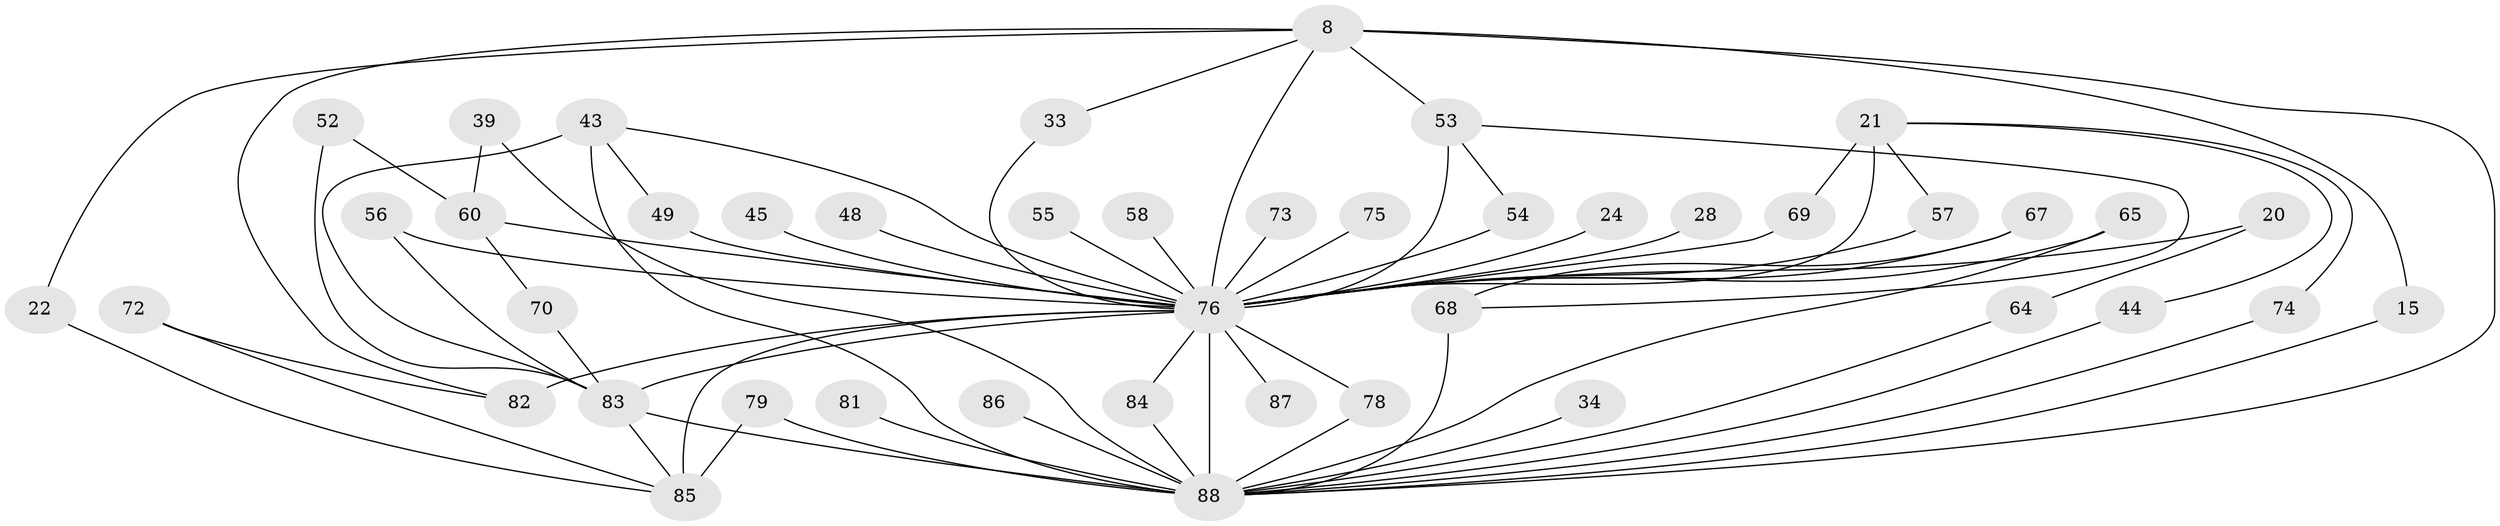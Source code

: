 // original degree distribution, {13: 0.011363636363636364, 32: 0.011363636363636364, 15: 0.011363636363636364, 28: 0.011363636363636364, 20: 0.011363636363636364, 23: 0.022727272727272728, 14: 0.022727272727272728, 11: 0.011363636363636364, 2: 0.5795454545454546, 6: 0.03409090909090909, 3: 0.1590909090909091, 5: 0.045454545454545456, 4: 0.056818181818181816, 7: 0.011363636363636364}
// Generated by graph-tools (version 1.1) at 2025/44/03/09/25 04:44:03]
// undirected, 44 vertices, 71 edges
graph export_dot {
graph [start="1"]
  node [color=gray90,style=filled];
  8 [super="+1"];
  15;
  20;
  21 [super="+18"];
  22;
  24;
  28;
  33;
  34;
  39;
  43 [super="+17+38"];
  44;
  45;
  48 [super="+37"];
  49;
  52;
  53 [super="+30"];
  54;
  55;
  56;
  57;
  58;
  60 [super="+27"];
  64;
  65 [super="+46"];
  67;
  68 [super="+40"];
  69;
  70;
  72;
  73;
  74;
  75;
  76 [super="+11+50+59+62+63+10"];
  78 [super="+25"];
  79;
  81;
  82 [super="+36"];
  83 [super="+41+35+80+47+66"];
  84;
  85 [super="+77+61"];
  86;
  87 [super="+71"];
  88 [super="+51+5+9"];
  8 -- 15;
  8 -- 33;
  8 -- 22;
  8 -- 53 [weight=2];
  8 -- 82;
  8 -- 88 [weight=8];
  8 -- 76 [weight=8];
  15 -- 88;
  20 -- 64;
  20 -- 76 [weight=2];
  21 -- 69;
  21 -- 74;
  21 -- 57;
  21 -- 44;
  21 -- 76 [weight=3];
  22 -- 85;
  24 -- 76 [weight=2];
  28 -- 76 [weight=2];
  33 -- 76;
  34 -- 88 [weight=2];
  39 -- 60;
  39 -- 88;
  43 -- 49;
  43 -- 88 [weight=2];
  43 -- 83 [weight=2];
  43 -- 76;
  44 -- 88;
  45 -- 76 [weight=2];
  48 -- 76 [weight=2];
  49 -- 76;
  52 -- 60;
  52 -- 83;
  53 -- 68;
  53 -- 54;
  53 -- 76 [weight=2];
  54 -- 76;
  55 -- 76 [weight=2];
  56 -- 83;
  56 -- 76 [weight=2];
  57 -- 76;
  58 -- 76;
  60 -- 70;
  60 -- 76 [weight=4];
  64 -- 88;
  65 -- 88;
  65 -- 76 [weight=2];
  67 -- 68;
  67 -- 76;
  68 -- 88 [weight=2];
  69 -- 76;
  70 -- 83;
  72 -- 82;
  72 -- 85;
  73 -- 76 [weight=2];
  74 -- 88;
  75 -- 76 [weight=2];
  76 -- 88 [weight=24];
  76 -- 78 [weight=2];
  76 -- 82 [weight=3];
  76 -- 83 [weight=8];
  76 -- 84;
  76 -- 85 [weight=6];
  76 -- 87;
  78 -- 88;
  79 -- 85;
  79 -- 88;
  81 -- 88 [weight=2];
  83 -- 85;
  83 -- 88;
  84 -- 88;
  86 -- 88 [weight=2];
}
